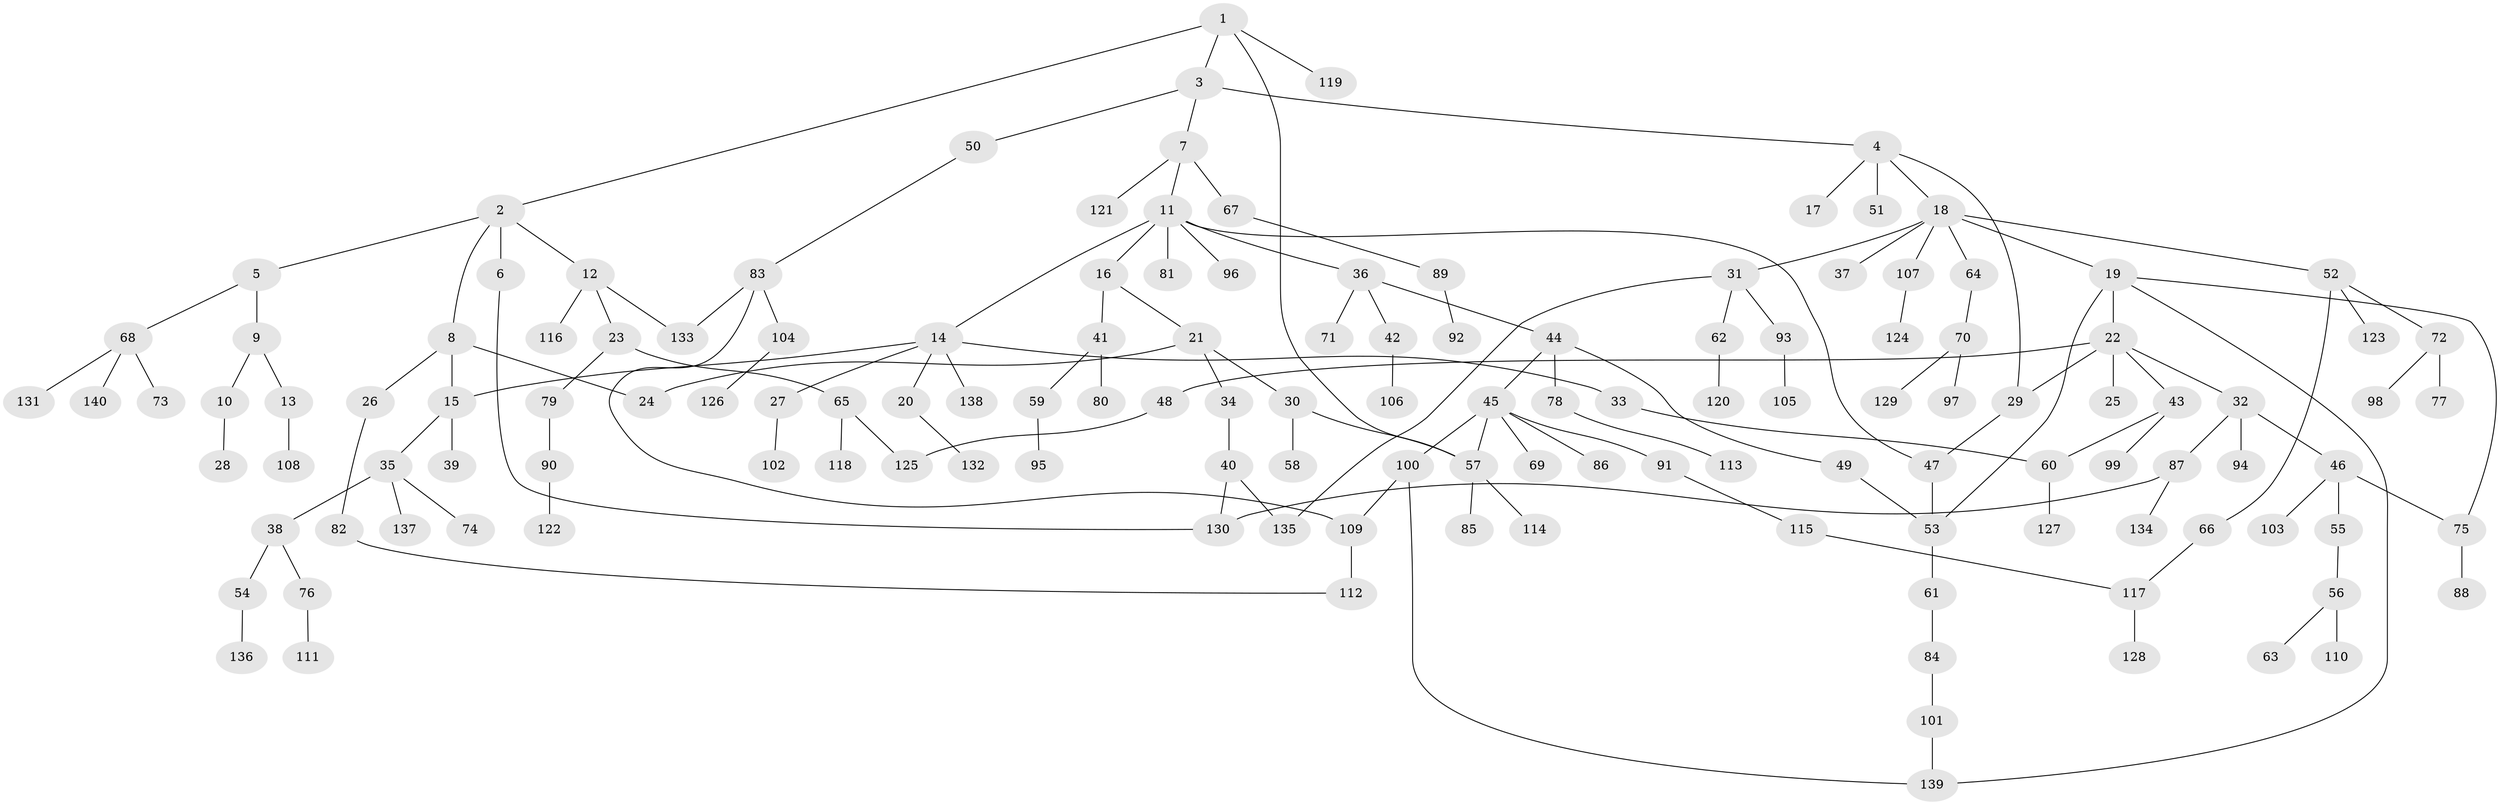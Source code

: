 // coarse degree distribution, {5: 0.10714285714285714, 4: 0.125, 3: 0.26785714285714285, 2: 0.21428571428571427, 1: 0.26785714285714285, 6: 0.017857142857142856}
// Generated by graph-tools (version 1.1) at 2025/36/03/04/25 23:36:05]
// undirected, 140 vertices, 159 edges
graph export_dot {
  node [color=gray90,style=filled];
  1;
  2;
  3;
  4;
  5;
  6;
  7;
  8;
  9;
  10;
  11;
  12;
  13;
  14;
  15;
  16;
  17;
  18;
  19;
  20;
  21;
  22;
  23;
  24;
  25;
  26;
  27;
  28;
  29;
  30;
  31;
  32;
  33;
  34;
  35;
  36;
  37;
  38;
  39;
  40;
  41;
  42;
  43;
  44;
  45;
  46;
  47;
  48;
  49;
  50;
  51;
  52;
  53;
  54;
  55;
  56;
  57;
  58;
  59;
  60;
  61;
  62;
  63;
  64;
  65;
  66;
  67;
  68;
  69;
  70;
  71;
  72;
  73;
  74;
  75;
  76;
  77;
  78;
  79;
  80;
  81;
  82;
  83;
  84;
  85;
  86;
  87;
  88;
  89;
  90;
  91;
  92;
  93;
  94;
  95;
  96;
  97;
  98;
  99;
  100;
  101;
  102;
  103;
  104;
  105;
  106;
  107;
  108;
  109;
  110;
  111;
  112;
  113;
  114;
  115;
  116;
  117;
  118;
  119;
  120;
  121;
  122;
  123;
  124;
  125;
  126;
  127;
  128;
  129;
  130;
  131;
  132;
  133;
  134;
  135;
  136;
  137;
  138;
  139;
  140;
  1 -- 2;
  1 -- 3;
  1 -- 57;
  1 -- 119;
  2 -- 5;
  2 -- 6;
  2 -- 8;
  2 -- 12;
  3 -- 4;
  3 -- 7;
  3 -- 50;
  4 -- 17;
  4 -- 18;
  4 -- 51;
  4 -- 29;
  5 -- 9;
  5 -- 68;
  6 -- 130;
  7 -- 11;
  7 -- 67;
  7 -- 121;
  8 -- 15;
  8 -- 24;
  8 -- 26;
  9 -- 10;
  9 -- 13;
  10 -- 28;
  11 -- 14;
  11 -- 16;
  11 -- 36;
  11 -- 47;
  11 -- 81;
  11 -- 96;
  12 -- 23;
  12 -- 116;
  12 -- 133;
  13 -- 108;
  14 -- 20;
  14 -- 27;
  14 -- 33;
  14 -- 138;
  14 -- 15;
  15 -- 35;
  15 -- 39;
  16 -- 21;
  16 -- 41;
  18 -- 19;
  18 -- 31;
  18 -- 37;
  18 -- 52;
  18 -- 64;
  18 -- 107;
  19 -- 22;
  19 -- 53;
  19 -- 75;
  19 -- 139;
  20 -- 132;
  21 -- 30;
  21 -- 34;
  21 -- 24;
  22 -- 25;
  22 -- 29;
  22 -- 32;
  22 -- 43;
  22 -- 48;
  23 -- 65;
  23 -- 79;
  26 -- 82;
  27 -- 102;
  29 -- 47;
  30 -- 58;
  30 -- 57;
  31 -- 62;
  31 -- 93;
  31 -- 135;
  32 -- 46;
  32 -- 87;
  32 -- 94;
  33 -- 60;
  34 -- 40;
  35 -- 38;
  35 -- 74;
  35 -- 137;
  36 -- 42;
  36 -- 44;
  36 -- 71;
  38 -- 54;
  38 -- 76;
  40 -- 135;
  40 -- 130;
  41 -- 59;
  41 -- 80;
  42 -- 106;
  43 -- 60;
  43 -- 99;
  44 -- 45;
  44 -- 49;
  44 -- 78;
  45 -- 69;
  45 -- 86;
  45 -- 91;
  45 -- 100;
  45 -- 57;
  46 -- 55;
  46 -- 103;
  46 -- 75;
  47 -- 53;
  48 -- 125;
  49 -- 53;
  50 -- 83;
  52 -- 66;
  52 -- 72;
  52 -- 123;
  53 -- 61;
  54 -- 136;
  55 -- 56;
  56 -- 63;
  56 -- 110;
  57 -- 85;
  57 -- 114;
  59 -- 95;
  60 -- 127;
  61 -- 84;
  62 -- 120;
  64 -- 70;
  65 -- 118;
  65 -- 125;
  66 -- 117;
  67 -- 89;
  68 -- 73;
  68 -- 131;
  68 -- 140;
  70 -- 97;
  70 -- 129;
  72 -- 77;
  72 -- 98;
  75 -- 88;
  76 -- 111;
  78 -- 113;
  79 -- 90;
  82 -- 112;
  83 -- 104;
  83 -- 109;
  83 -- 133;
  84 -- 101;
  87 -- 134;
  87 -- 130;
  89 -- 92;
  90 -- 122;
  91 -- 115;
  93 -- 105;
  100 -- 139;
  100 -- 109;
  101 -- 139;
  104 -- 126;
  107 -- 124;
  109 -- 112;
  115 -- 117;
  117 -- 128;
}
